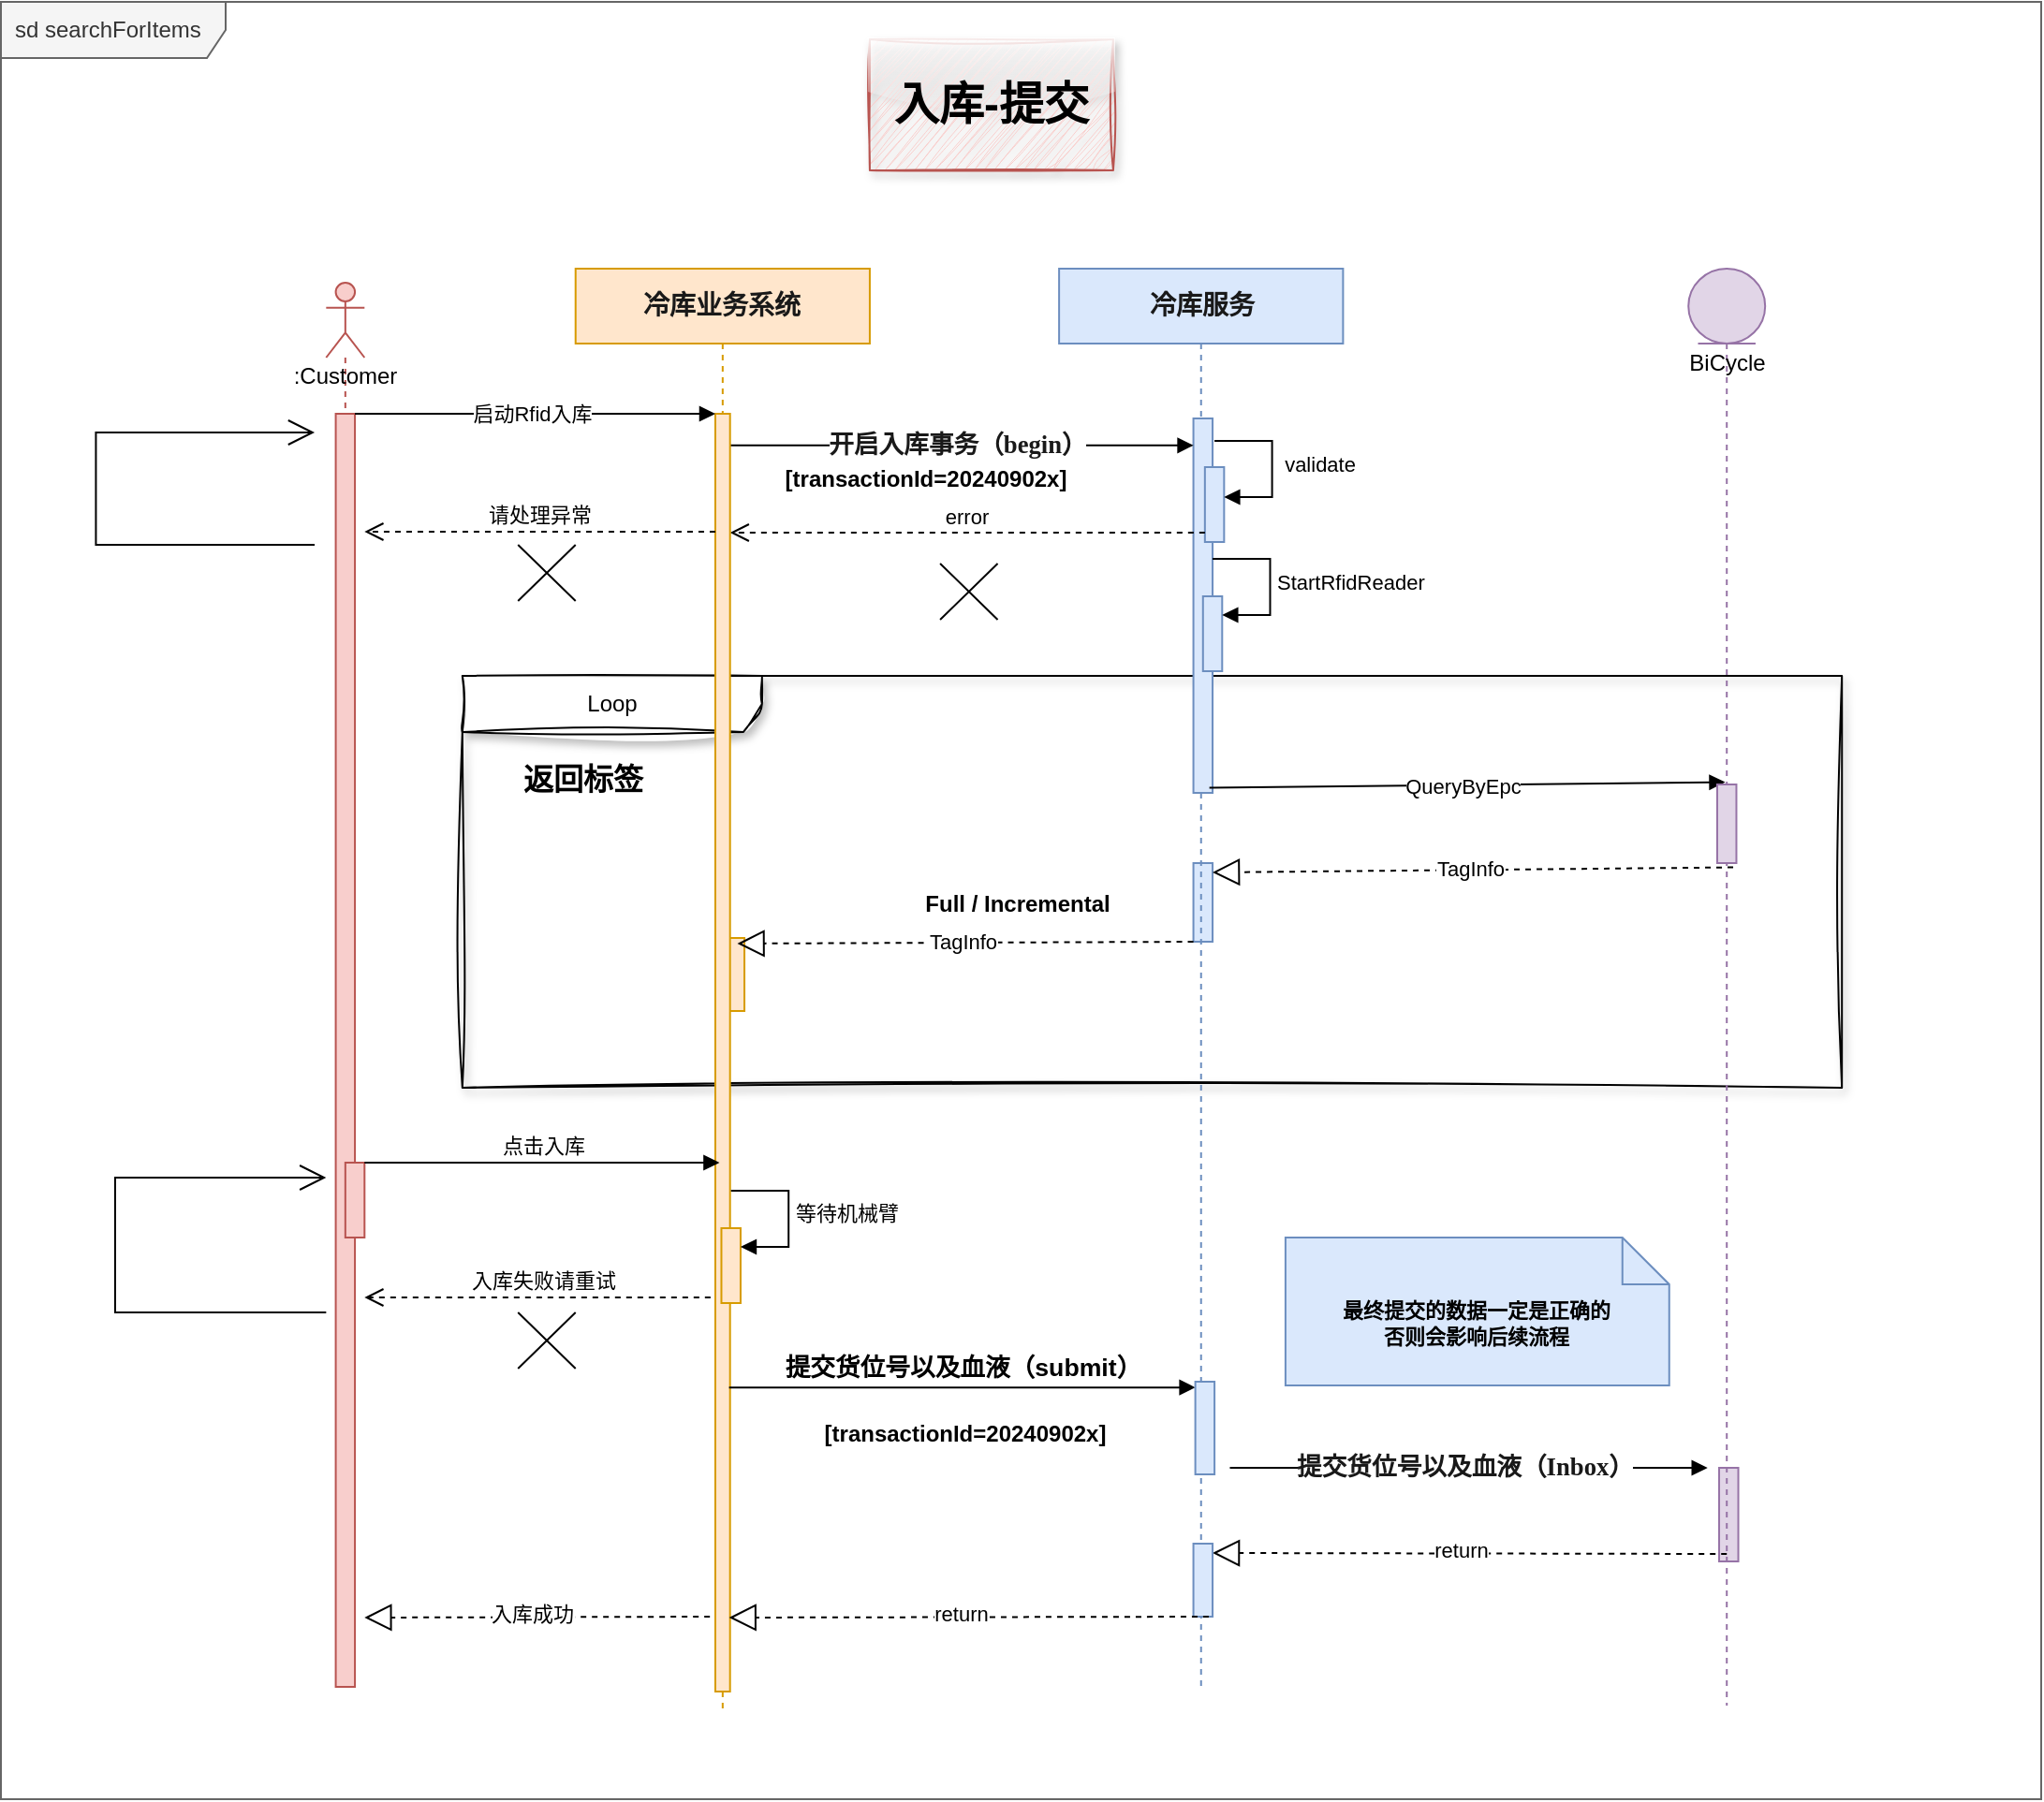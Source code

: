 <mxfile version="24.7.8" pages="4">
  <diagram id="i7KtP-Vs8fw_sYRqWalm" name="入库-提交">
    <mxGraphModel dx="2498" dy="314" grid="1" gridSize="10" guides="1" tooltips="1" connect="1" arrows="1" fold="1" page="1" pageScale="1" pageWidth="1019" pageHeight="1320" math="0" shadow="0">
      <root>
        <mxCell id="0" />
        <mxCell id="1" parent="0" />
        <mxCell id="R4Yoox74ziZtiqveG720-2" value="" style="group" parent="1" vertex="1" connectable="0">
          <mxGeometry x="-1089.5" y="20" width="1089.5" height="960" as="geometry" />
        </mxCell>
        <mxCell id="XppZFFv2hi1EjOijFOD9-25" value="sd searchForItems" style="shape=umlFrame;whiteSpace=wrap;html=1;width=120;height=30;boundedLbl=1;verticalAlign=middle;align=left;spacingLeft=5;fillColor=#f5f5f5;fontColor=#333333;strokeColor=#666666;" parent="R4Yoox74ziZtiqveG720-2" vertex="1">
          <mxGeometry width="1089.5" height="960" as="geometry" />
        </mxCell>
        <mxCell id="JydccJCQ6fTOZagrxZ0v-60" value="Loop" style="shape=umlFrame;whiteSpace=wrap;html=1;pointerEvents=0;recursiveResize=0;container=1;collapsible=0;width=160;shadow=1;sketch=1;curveFitting=1;jiggle=2;" parent="R4Yoox74ziZtiqveG720-2" vertex="1">
          <mxGeometry x="246.412" y="360" width="736.675" height="220" as="geometry" />
        </mxCell>
        <mxCell id="JydccJCQ6fTOZagrxZ0v-65" value="" style="html=1;points=[[0,0,0,0,5],[0,1,0,0,-5],[1,0,0,0,5],[1,1,0,0,-5]];perimeter=orthogonalPerimeter;outlineConnect=0;targetShapes=umlLifeline;portConstraint=eastwest;newEdgeStyle={&quot;curved&quot;:0,&quot;rounded&quot;:0};fillColor=#dae8fc;strokeColor=#6c8ebf;" parent="JydccJCQ6fTOZagrxZ0v-60" vertex="1">
          <mxGeometry x="390.366" y="100" width="10.246" height="42" as="geometry" />
        </mxCell>
        <mxCell id="HT6MiuLGCi4q6tSzI8XS-2" value="" style="html=1;points=[];perimeter=orthogonalPerimeter;fillColor=#e1d5e7;strokeColor=#9673a6;" parent="JydccJCQ6fTOZagrxZ0v-60" vertex="1">
          <mxGeometry x="671.102" y="423" width="10.246" height="50" as="geometry" />
        </mxCell>
        <mxCell id="HT6MiuLGCi4q6tSzI8XS-3" value="" style="html=1;verticalAlign=bottom;endArrow=block;entryX=0;entryY=0.072;rounded=0;entryDx=0;entryDy=0;entryPerimeter=0;" parent="JydccJCQ6fTOZagrxZ0v-60" edge="1">
          <mxGeometry x="1" y="125" relative="1" as="geometry">
            <mxPoint x="409.833" y="423" as="sourcePoint" />
            <mxPoint x="664.955" y="423" as="targetPoint" />
            <mxPoint x="125" y="125" as="offset" />
          </mxGeometry>
        </mxCell>
        <mxCell id="HT6MiuLGCi4q6tSzI8XS-4" value="&lt;span style=&quot;color: rgb(25, 25, 25); font-family: &amp;quot;Microsoft YaHei&amp;quot;; font-size: 13.333px;&quot;&gt;&lt;b&gt;提交货位号以及血液（Inbox）&lt;/b&gt;&lt;/span&gt;" style="edgeLabel;html=1;align=center;verticalAlign=middle;resizable=0;points=[];" parent="HT6MiuLGCi4q6tSzI8XS-3" vertex="1" connectable="0">
          <mxGeometry x="-0.022" y="1" relative="1" as="geometry">
            <mxPoint as="offset" />
          </mxGeometry>
        </mxCell>
        <mxCell id="HT6MiuLGCi4q6tSzI8XS-7" value="" style="endArrow=block;dashed=1;endFill=0;endSize=12;html=1;rounded=0;entryX=1;entryY=0;entryDx=0;entryDy=5;entryPerimeter=0;" parent="JydccJCQ6fTOZagrxZ0v-60" target="HT6MiuLGCi4q6tSzI8XS-6" edge="1">
          <mxGeometry width="160" relative="1" as="geometry">
            <mxPoint x="675.2" y="469" as="sourcePoint" />
            <mxPoint x="480.53" y="465" as="targetPoint" />
          </mxGeometry>
        </mxCell>
        <mxCell id="HT6MiuLGCi4q6tSzI8XS-8" value="Text" style="edgeLabel;html=1;align=center;verticalAlign=middle;resizable=0;points=[];" parent="HT6MiuLGCi4q6tSzI8XS-7" vertex="1" connectable="0">
          <mxGeometry x="0.052" y="-1" relative="1" as="geometry">
            <mxPoint as="offset" />
          </mxGeometry>
        </mxCell>
        <mxCell id="HT6MiuLGCi4q6tSzI8XS-9" value="return" style="edgeLabel;html=1;align=center;verticalAlign=middle;resizable=0;points=[];" parent="HT6MiuLGCi4q6tSzI8XS-7" vertex="1" connectable="0">
          <mxGeometry x="0.037" y="-2" relative="1" as="geometry">
            <mxPoint as="offset" />
          </mxGeometry>
        </mxCell>
        <mxCell id="rYg8_pKWDpieuBRK71my-3" value="&lt;b style=&quot;font-size: 16px;&quot;&gt;返回标签&lt;/b&gt;" style="text;html=1;align=center;verticalAlign=middle;resizable=0;points=[];autosize=1;strokeColor=none;fillColor=none;" parent="JydccJCQ6fTOZagrxZ0v-60" vertex="1">
          <mxGeometry x="19.467" y="40" width="90" height="30" as="geometry" />
        </mxCell>
        <mxCell id="JydccJCQ6fTOZagrxZ0v-61" value="" style="html=1;points=[[0,0,0,0,5],[0,1,0,0,-5],[1,0,0,0,5],[1,1,0,0,-5]];perimeter=orthogonalPerimeter;outlineConnect=0;targetShapes=umlLifeline;portConstraint=eastwest;newEdgeStyle={&quot;curved&quot;:0,&quot;rounded&quot;:0};fillColor=#ffe6cc;strokeColor=#d79b00;" parent="JydccJCQ6fTOZagrxZ0v-60" vertex="1">
          <mxGeometry x="140.368" y="140" width="10.246" height="39" as="geometry" />
        </mxCell>
        <mxCell id="ppZE_xoksTWEemSVoQRX-1" value="&lt;b&gt;[transactionId=20240902x]&lt;/b&gt;" style="text;html=1;align=center;verticalAlign=middle;resizable=0;points=[];autosize=1;strokeColor=none;fillColor=none;" parent="JydccJCQ6fTOZagrxZ0v-60" vertex="1">
          <mxGeometry x="183.397" y="390" width="170" height="30" as="geometry" />
        </mxCell>
        <mxCell id="XppZFFv2hi1EjOijFOD9-2" value=":Customer" style="shape=umlLifeline;participant=umlActor;perimeter=lifelinePerimeter;html=1;container=1;collapsible=0;recursiveResize=0;verticalAlign=top;spacingTop=36;outlineConnect=0;size=40;fillColor=#f8cecc;strokeColor=#b85450;" parent="R4Yoox74ziZtiqveG720-2" vertex="1">
          <mxGeometry x="173.667" y="150" width="20.492" height="750" as="geometry" />
        </mxCell>
        <mxCell id="XppZFFv2hi1EjOijFOD9-3" value="" style="html=1;points=[];perimeter=orthogonalPerimeter;fillColor=#f8cecc;strokeColor=#b85450;" parent="XppZFFv2hi1EjOijFOD9-2" vertex="1">
          <mxGeometry x="5.123" y="70" width="10.246" height="680" as="geometry" />
        </mxCell>
        <mxCell id="ppZE_xoksTWEemSVoQRX-8" value="" style="endArrow=open;endFill=1;endSize=12;html=1;rounded=0;" parent="XppZFFv2hi1EjOijFOD9-2" edge="1">
          <mxGeometry width="160" relative="1" as="geometry">
            <mxPoint y="550" as="sourcePoint" />
            <mxPoint y="478" as="targetPoint" />
            <Array as="points">
              <mxPoint x="-81.967" y="550" />
              <mxPoint x="-112.704" y="550" />
              <mxPoint x="-112.704" y="478" />
            </Array>
          </mxGeometry>
        </mxCell>
        <mxCell id="XppZFFv2hi1EjOijFOD9-11" value="&lt;span style=&quot;font-family:&#39;Microsoft YaHei&#39;; font-size:10.5pt; font-weight:600; color:#191919;&quot;&gt;冷库服务&lt;/span&gt;" style="shape=umlLifeline;perimeter=lifelinePerimeter;whiteSpace=wrap;html=1;container=1;collapsible=0;recursiveResize=0;outlineConnect=0;fillColor=#dae8fc;strokeColor=#6c8ebf;" parent="R4Yoox74ziZtiqveG720-2" vertex="1">
          <mxGeometry x="565.058" y="142.5" width="151.638" height="757.5" as="geometry" />
        </mxCell>
        <mxCell id="XppZFFv2hi1EjOijFOD9-12" value="" style="html=1;points=[];perimeter=orthogonalPerimeter;fillColor=#dae8fc;strokeColor=#6c8ebf;" parent="XppZFFv2hi1EjOijFOD9-11" vertex="1">
          <mxGeometry x="71.721" y="80" width="10.246" height="200" as="geometry" />
        </mxCell>
        <mxCell id="JydccJCQ6fTOZagrxZ0v-37" value="" style="group" parent="XppZFFv2hi1EjOijFOD9-11" vertex="1" connectable="0">
          <mxGeometry x="77.868" y="100" width="35.86" height="60" as="geometry" />
        </mxCell>
        <mxCell id="JydccJCQ6fTOZagrxZ0v-41" value="" style="group" parent="JydccJCQ6fTOZagrxZ0v-37" vertex="1" connectable="0">
          <mxGeometry y="-8" width="35.86" height="54" as="geometry" />
        </mxCell>
        <mxCell id="JydccJCQ6fTOZagrxZ0v-35" value="" style="html=1;points=[[0,0,0,0,5],[0,1,0,0,-5],[1,0,0,0,5],[1,1,0,0,-5]];perimeter=orthogonalPerimeter;outlineConnect=0;targetShapes=umlLifeline;portConstraint=eastwest;newEdgeStyle={&quot;curved&quot;:0,&quot;rounded&quot;:0};fillColor=#dae8fc;strokeColor=#6c8ebf;" parent="JydccJCQ6fTOZagrxZ0v-41" vertex="1">
          <mxGeometry y="14" width="10.246" height="40" as="geometry" />
        </mxCell>
        <mxCell id="JydccJCQ6fTOZagrxZ0v-36" value="&amp;nbsp;&lt;span style=&quot;text-align: center;&quot;&gt;validate&lt;/span&gt;" style="html=1;align=left;spacingLeft=2;endArrow=block;rounded=0;edgeStyle=orthogonalEdgeStyle;curved=0;rounded=0;" parent="JydccJCQ6fTOZagrxZ0v-41" edge="1">
          <mxGeometry relative="1" as="geometry">
            <mxPoint x="5.123" as="sourcePoint" />
            <Array as="points">
              <mxPoint x="35.86" y="30" />
            </Array>
            <mxPoint x="10.246" y="30" as="targetPoint" />
          </mxGeometry>
        </mxCell>
        <mxCell id="JydccJCQ6fTOZagrxZ0v-40" value="" style="group" parent="XppZFFv2hi1EjOijFOD9-11" vertex="1" connectable="0">
          <mxGeometry x="76.844" y="155" width="35.86" height="60" as="geometry" />
        </mxCell>
        <mxCell id="JydccJCQ6fTOZagrxZ0v-38" value="" style="html=1;points=[[0,0,0,0,5],[0,1,0,0,-5],[1,0,0,0,5],[1,1,0,0,-5]];perimeter=orthogonalPerimeter;outlineConnect=0;targetShapes=umlLifeline;portConstraint=eastwest;newEdgeStyle={&quot;curved&quot;:0,&quot;rounded&quot;:0};fillColor=#dae8fc;strokeColor=#6c8ebf;" parent="JydccJCQ6fTOZagrxZ0v-40" vertex="1">
          <mxGeometry y="20" width="10.246" height="40" as="geometry" />
        </mxCell>
        <mxCell id="JydccJCQ6fTOZagrxZ0v-39" value="StartRfidReader" style="html=1;align=left;spacingLeft=2;endArrow=block;rounded=0;edgeStyle=orthogonalEdgeStyle;curved=0;rounded=0;" parent="JydccJCQ6fTOZagrxZ0v-40" target="JydccJCQ6fTOZagrxZ0v-38" edge="1">
          <mxGeometry relative="1" as="geometry">
            <mxPoint x="5.123" as="sourcePoint" />
            <Array as="points">
              <mxPoint x="35.86" y="30" />
            </Array>
          </mxGeometry>
        </mxCell>
        <mxCell id="XppZFFv2hi1EjOijFOD9-13" value="BiCycle" style="shape=umlLifeline;participant=umlEntity;perimeter=lifelinePerimeter;whiteSpace=wrap;html=1;container=1;collapsible=0;recursiveResize=0;verticalAlign=top;spacingTop=36;outlineConnect=0;fillColor=#e1d5e7;strokeColor=#9673a6;" parent="R4Yoox74ziZtiqveG720-2" vertex="1">
          <mxGeometry x="901.121" y="142.5" width="40.983" height="767.5" as="geometry" />
        </mxCell>
        <mxCell id="JydccJCQ6fTOZagrxZ0v-12" value="" style="html=1;verticalAlign=bottom;endArrow=block;entryX=0;entryY=0.072;rounded=0;entryDx=0;entryDy=0;entryPerimeter=0;" parent="R4Yoox74ziZtiqveG720-2" source="XppZFFv2hi1EjOijFOD9-5" target="XppZFFv2hi1EjOijFOD9-12" edge="1">
          <mxGeometry x="1" y="125" relative="1" as="geometry">
            <mxPoint x="368.338" y="250" as="sourcePoint" />
            <mxPoint x="542.517" y="250" as="targetPoint" />
            <mxPoint x="125" y="125" as="offset" />
          </mxGeometry>
        </mxCell>
        <mxCell id="JydccJCQ6fTOZagrxZ0v-42" value="&lt;span style=&quot;color: rgb(25, 25, 25); font-family: &amp;quot;Microsoft YaHei&amp;quot;; font-size: 13.333px;&quot;&gt;&lt;b&gt;开启入库事务（begin）&lt;/b&gt;&lt;/span&gt;" style="edgeLabel;html=1;align=center;verticalAlign=middle;resizable=0;points=[];" parent="JydccJCQ6fTOZagrxZ0v-12" vertex="1" connectable="0">
          <mxGeometry x="-0.022" y="1" relative="1" as="geometry">
            <mxPoint as="offset" />
          </mxGeometry>
        </mxCell>
        <mxCell id="JydccJCQ6fTOZagrxZ0v-32" value="error" style="html=1;verticalAlign=bottom;endArrow=open;dashed=1;endSize=8;curved=0;rounded=0;exitX=0;exitY=1;exitDx=0;exitDy=-5;exitPerimeter=0;" parent="R4Yoox74ziZtiqveG720-2" source="JydccJCQ6fTOZagrxZ0v-35" target="XppZFFv2hi1EjOijFOD9-5" edge="1">
          <mxGeometry relative="1" as="geometry">
            <mxPoint x="603.992" y="299.998" as="sourcePoint" />
            <mxPoint x="368.338" y="286" as="targetPoint" />
          </mxGeometry>
        </mxCell>
        <mxCell id="JydccJCQ6fTOZagrxZ0v-63" value="" style="html=1;verticalAlign=bottom;endArrow=block;entryX=0.417;entryY=-0.029;rounded=0;exitX=0.833;exitY=0.986;exitDx=0;exitDy=0;exitPerimeter=0;entryDx=0;entryDy=0;entryPerimeter=0;" parent="R4Yoox74ziZtiqveG720-2" source="XppZFFv2hi1EjOijFOD9-12" target="XppZFFv2hi1EjOijFOD9-14" edge="1">
          <mxGeometry x="1" y="125" relative="1" as="geometry">
            <mxPoint x="675.713" y="420" as="sourcePoint" />
            <mxPoint x="890.875" y="420" as="targetPoint" />
            <mxPoint x="125" y="125" as="offset" />
          </mxGeometry>
        </mxCell>
        <mxCell id="JydccJCQ6fTOZagrxZ0v-64" value="QueryByEpc" style="edgeLabel;html=1;align=center;verticalAlign=middle;resizable=0;points=[];" parent="JydccJCQ6fTOZagrxZ0v-63" vertex="1" connectable="0">
          <mxGeometry x="-0.02" relative="1" as="geometry">
            <mxPoint as="offset" />
          </mxGeometry>
        </mxCell>
        <mxCell id="JydccJCQ6fTOZagrxZ0v-75" value="Full /&amp;nbsp;Incremental" style="text;html=1;align=center;verticalAlign=middle;resizable=0;points=[];autosize=1;strokeColor=none;fillColor=none;fontStyle=1" parent="R4Yoox74ziZtiqveG720-2" vertex="1">
          <mxGeometry x="482.066" y="467" width="120" height="30" as="geometry" />
        </mxCell>
        <mxCell id="XppZFFv2hi1EjOijFOD9-14" value="" style="html=1;points=[];perimeter=orthogonalPerimeter;fillColor=#e1d5e7;strokeColor=#9673a6;" parent="R4Yoox74ziZtiqveG720-2" vertex="1">
          <mxGeometry x="916.49" y="418" width="10.246" height="42" as="geometry" />
        </mxCell>
        <mxCell id="JydccJCQ6fTOZagrxZ0v-68" value="" style="endArrow=block;dashed=1;endFill=0;endSize=12;html=1;rounded=0;exitX=0.833;exitY=1.054;exitDx=0;exitDy=0;exitPerimeter=0;entryX=1;entryY=0;entryDx=0;entryDy=5;entryPerimeter=0;" parent="R4Yoox74ziZtiqveG720-2" source="XppZFFv2hi1EjOijFOD9-14" target="JydccJCQ6fTOZagrxZ0v-65" edge="1">
          <mxGeometry width="160" relative="1" as="geometry">
            <mxPoint x="707.475" y="480" as="sourcePoint" />
            <mxPoint x="871.408" y="480" as="targetPoint" />
          </mxGeometry>
        </mxCell>
        <mxCell id="JydccJCQ6fTOZagrxZ0v-69" value="Text" style="edgeLabel;html=1;align=center;verticalAlign=middle;resizable=0;points=[];" parent="JydccJCQ6fTOZagrxZ0v-68" vertex="1" connectable="0">
          <mxGeometry x="0.013" y="1" relative="1" as="geometry">
            <mxPoint as="offset" />
          </mxGeometry>
        </mxCell>
        <mxCell id="JydccJCQ6fTOZagrxZ0v-71" value="TagInfo" style="edgeLabel;html=1;align=center;verticalAlign=middle;resizable=0;points=[];" parent="JydccJCQ6fTOZagrxZ0v-68" vertex="1" connectable="0">
          <mxGeometry x="0.013" y="-1" relative="1" as="geometry">
            <mxPoint as="offset" />
          </mxGeometry>
        </mxCell>
        <mxCell id="ppZE_xoksTWEemSVoQRX-5" value="入库失败请重试" style="html=1;verticalAlign=bottom;endArrow=open;dashed=1;endSize=8;curved=0;rounded=0;" parent="R4Yoox74ziZtiqveG720-2" source="XppZFFv2hi1EjOijFOD9-4" edge="1">
          <mxGeometry x="-0.001" relative="1" as="geometry">
            <mxPoint x="332.477" y="690" as="sourcePoint" />
            <mxPoint x="194.159" y="692" as="targetPoint" />
            <mxPoint as="offset" />
          </mxGeometry>
        </mxCell>
        <mxCell id="ppZE_xoksTWEemSVoQRX-11" value="" style="endArrow=open;endFill=1;endSize=12;html=1;rounded=0;entryX=-0.1;entryY=0.469;entryDx=0;entryDy=0;entryPerimeter=0;" parent="R4Yoox74ziZtiqveG720-2" edge="1">
          <mxGeometry width="160" relative="1" as="geometry">
            <mxPoint x="167.519" y="290" as="sourcePoint" />
            <mxPoint x="167.519" y="230" as="targetPoint" />
            <Array as="points">
              <mxPoint x="50.717" y="290" />
              <mxPoint x="50.717" y="230" />
            </Array>
          </mxGeometry>
        </mxCell>
        <mxCell id="ppZE_xoksTWEemSVoQRX-16" value="" style="shape=umlDestroy;html=1;" parent="R4Yoox74ziZtiqveG720-2" vertex="1">
          <mxGeometry x="276.125" y="700" width="30.737" height="30" as="geometry" />
        </mxCell>
        <mxCell id="ppZE_xoksTWEemSVoQRX-17" value="" style="shape=umlDestroy;html=1;" parent="R4Yoox74ziZtiqveG720-2" vertex="1">
          <mxGeometry x="276.125" y="290" width="30.737" height="30" as="geometry" />
        </mxCell>
        <mxCell id="XppZFFv2hi1EjOijFOD9-4" value="&lt;span style=&quot;font-family:&#39;Microsoft YaHei&#39;; font-size:10.5pt; font-weight:600; color:#191919;&quot;&gt;冷库业务系统&lt;/span&gt;" style="shape=umlLifeline;perimeter=lifelinePerimeter;whiteSpace=wrap;html=1;container=1;collapsible=0;recursiveResize=0;outlineConnect=0;fillColor=#ffe6cc;strokeColor=#d79b00;" parent="R4Yoox74ziZtiqveG720-2" vertex="1">
          <mxGeometry x="306.863" y="142.5" width="157.099" height="770" as="geometry" />
        </mxCell>
        <mxCell id="XppZFFv2hi1EjOijFOD9-5" value="" style="html=1;points=[];perimeter=orthogonalPerimeter;fillColor=#ffe6cc;strokeColor=#d79b00;" parent="XppZFFv2hi1EjOijFOD9-4" vertex="1">
          <mxGeometry x="74.62" y="77.5" width="7.859" height="682.5" as="geometry" />
        </mxCell>
        <mxCell id="ppZE_xoksTWEemSVoQRX-2" value="" style="html=1;points=[[0,0,0,0,5],[0,1,0,0,-5],[1,0,0,0,5],[1,1,0,0,-5]];perimeter=orthogonalPerimeter;outlineConnect=0;targetShapes=umlLifeline;portConstraint=eastwest;newEdgeStyle={&quot;curved&quot;:0,&quot;rounded&quot;:0};fillColor=#ffe6cc;strokeColor=#d79b00;" parent="XppZFFv2hi1EjOijFOD9-4" vertex="1">
          <mxGeometry x="77.868" y="512.5" width="10.246" height="40" as="geometry" />
        </mxCell>
        <mxCell id="ppZE_xoksTWEemSVoQRX-3" value="等待机械臂" style="html=1;align=left;spacingLeft=2;endArrow=block;rounded=0;edgeStyle=orthogonalEdgeStyle;curved=0;rounded=0;" parent="XppZFFv2hi1EjOijFOD9-4" target="ppZE_xoksTWEemSVoQRX-2" edge="1">
          <mxGeometry relative="1" as="geometry">
            <mxPoint x="82.991" y="492.5" as="sourcePoint" />
            <Array as="points">
              <mxPoint x="113.729" y="522.5" />
            </Array>
          </mxGeometry>
        </mxCell>
        <mxCell id="ppZE_xoksTWEemSVoQRX-10" value="请处理异常" style="html=1;verticalAlign=bottom;endArrow=open;dashed=1;endSize=8;curved=0;rounded=0;" parent="XppZFFv2hi1EjOijFOD9-4" edge="1">
          <mxGeometry x="-0.001" relative="1" as="geometry">
            <mxPoint x="74.62" y="140.5" as="sourcePoint" />
            <mxPoint x="-112.704" y="140.5" as="targetPoint" />
            <mxPoint as="offset" />
          </mxGeometry>
        </mxCell>
        <mxCell id="XppZFFv2hi1EjOijFOD9-10" value="" style="html=1;verticalAlign=bottom;endArrow=block;entryX=0;entryY=0;rounded=0;" parent="R4Yoox74ziZtiqveG720-2" source="XppZFFv2hi1EjOijFOD9-3" target="XppZFFv2hi1EjOijFOD9-5" edge="1">
          <mxGeometry x="1" y="125" relative="1" as="geometry">
            <mxPoint x="295.08" y="240" as="sourcePoint" />
            <mxPoint x="125" y="125" as="offset" />
          </mxGeometry>
        </mxCell>
        <mxCell id="JydccJCQ6fTOZagrxZ0v-8" value="启动Rfid入库" style="edgeLabel;html=1;align=center;verticalAlign=middle;resizable=0;points=[];" parent="XppZFFv2hi1EjOijFOD9-10" vertex="1" connectable="0">
          <mxGeometry x="-0.02" relative="1" as="geometry">
            <mxPoint as="offset" />
          </mxGeometry>
        </mxCell>
        <mxCell id="XppZFFv2hi1EjOijFOD9-22" value="&lt;b&gt;[transactionId=20240902x]&lt;/b&gt;" style="text;html=1;align=center;verticalAlign=middle;resizable=0;points=[];autosize=1;strokeColor=none;fillColor=none;" parent="R4Yoox74ziZtiqveG720-2" vertex="1">
          <mxGeometry x="408.98" y="240" width="170" height="30" as="geometry" />
        </mxCell>
        <mxCell id="JydccJCQ6fTOZagrxZ0v-72" value="" style="endArrow=block;dashed=1;endFill=0;endSize=12;html=1;rounded=0;" parent="R4Yoox74ziZtiqveG720-2" source="JydccJCQ6fTOZagrxZ0v-65" edge="1">
          <mxGeometry width="160" relative="1" as="geometry">
            <mxPoint x="555.478" y="500" as="sourcePoint" />
            <mxPoint x="393.269" y="503" as="targetPoint" />
          </mxGeometry>
        </mxCell>
        <mxCell id="JydccJCQ6fTOZagrxZ0v-73" value="Text" style="edgeLabel;html=1;align=center;verticalAlign=middle;resizable=0;points=[];" parent="JydccJCQ6fTOZagrxZ0v-72" vertex="1" connectable="0">
          <mxGeometry x="0.013" y="1" relative="1" as="geometry">
            <mxPoint as="offset" />
          </mxGeometry>
        </mxCell>
        <mxCell id="JydccJCQ6fTOZagrxZ0v-74" value="TagInfo" style="edgeLabel;html=1;align=center;verticalAlign=middle;resizable=0;points=[];" parent="JydccJCQ6fTOZagrxZ0v-72" vertex="1" connectable="0">
          <mxGeometry x="0.013" y="-1" relative="1" as="geometry">
            <mxPoint as="offset" />
          </mxGeometry>
        </mxCell>
        <mxCell id="JydccJCQ6fTOZagrxZ0v-99" value="" style="html=1;points=[[0,0,0,0,5],[0,1,0,0,-5],[1,0,0,0,5],[1,1,0,0,-5]];perimeter=orthogonalPerimeter;outlineConnect=0;targetShapes=umlLifeline;portConstraint=eastwest;newEdgeStyle={&quot;curved&quot;:0,&quot;rounded&quot;:0};fillColor=#f8cecc;strokeColor=#b85450;" parent="R4Yoox74ziZtiqveG720-2" vertex="1">
          <mxGeometry x="183.913" y="620" width="10.246" height="40" as="geometry" />
        </mxCell>
        <mxCell id="JydccJCQ6fTOZagrxZ0v-100" value="点击入库" style="html=1;verticalAlign=bottom;endArrow=block;curved=0;rounded=0;entryX=0.333;entryY=0.551;entryDx=0;entryDy=0;entryPerimeter=0;" parent="R4Yoox74ziZtiqveG720-2" edge="1">
          <mxGeometry width="80" relative="1" as="geometry">
            <mxPoint x="194.159" y="620" as="sourcePoint" />
            <mxPoint x="383.706" y="620" as="targetPoint" />
          </mxGeometry>
        </mxCell>
        <mxCell id="JydccJCQ6fTOZagrxZ0v-104" value="&lt;b&gt;&lt;font style=&quot;font-size: 13.333px;&quot;&gt;提交货位号以及血液（submit）&lt;/font&gt;&lt;/b&gt;" style="html=1;verticalAlign=bottom;endArrow=block;curved=0;rounded=0;" parent="R4Yoox74ziZtiqveG720-2" target="JydccJCQ6fTOZagrxZ0v-102" edge="1">
          <mxGeometry width="80" relative="1" as="geometry">
            <mxPoint x="388.829" y="740.08" as="sourcePoint" />
            <mxPoint x="578.377" y="740.08" as="targetPoint" />
          </mxGeometry>
        </mxCell>
        <mxCell id="JydccJCQ6fTOZagrxZ0v-102" value="" style="html=1;points=[[0,0,0,0,5],[0,1,0,0,-5],[1,0,0,0,5],[1,1,0,0,-5]];perimeter=orthogonalPerimeter;outlineConnect=0;targetShapes=umlLifeline;portConstraint=eastwest;newEdgeStyle={&quot;curved&quot;:0,&quot;rounded&quot;:0};fillColor=#dae8fc;strokeColor=#6c8ebf;" parent="R4Yoox74ziZtiqveG720-2" vertex="1">
          <mxGeometry x="637.803" y="737" width="10.246" height="49.5" as="geometry" />
        </mxCell>
        <mxCell id="HT6MiuLGCi4q6tSzI8XS-6" value="" style="html=1;points=[[0,0,0,0,5],[0,1,0,0,-5],[1,0,0,0,5],[1,1,0,0,-5]];perimeter=orthogonalPerimeter;outlineConnect=0;targetShapes=umlLifeline;portConstraint=eastwest;newEdgeStyle={&quot;curved&quot;:0,&quot;rounded&quot;:0};fillColor=#dae8fc;strokeColor=#6c8ebf;" parent="R4Yoox74ziZtiqveG720-2" vertex="1">
          <mxGeometry x="636.779" y="823.5" width="10.246" height="39" as="geometry" />
        </mxCell>
        <mxCell id="HT6MiuLGCi4q6tSzI8XS-10" value="" style="endArrow=block;dashed=1;endFill=0;endSize=12;html=1;rounded=0;" parent="R4Yoox74ziZtiqveG720-2" edge="1">
          <mxGeometry width="160" relative="1" as="geometry">
            <mxPoint x="644.975" y="862.5" as="sourcePoint" />
            <mxPoint x="388.829" y="863" as="targetPoint" />
          </mxGeometry>
        </mxCell>
        <mxCell id="HT6MiuLGCi4q6tSzI8XS-11" value="Text" style="edgeLabel;html=1;align=center;verticalAlign=middle;resizable=0;points=[];" parent="HT6MiuLGCi4q6tSzI8XS-10" vertex="1" connectable="0">
          <mxGeometry x="0.052" y="-1" relative="1" as="geometry">
            <mxPoint as="offset" />
          </mxGeometry>
        </mxCell>
        <mxCell id="HT6MiuLGCi4q6tSzI8XS-12" value="return" style="edgeLabel;html=1;align=center;verticalAlign=middle;resizable=0;points=[];" parent="HT6MiuLGCi4q6tSzI8XS-10" vertex="1" connectable="0">
          <mxGeometry x="0.037" y="-2" relative="1" as="geometry">
            <mxPoint as="offset" />
          </mxGeometry>
        </mxCell>
        <mxCell id="JydccJCQ6fTOZagrxZ0v-115" value="&lt;h1&gt;入库-提交&lt;br&gt;&lt;/h1&gt;" style="text;html=1;align=center;verticalAlign=middle;resizable=0;points=[];autosize=1;fillColor=#f8cecc;strokeColor=#b85450;gradientColor=none;rounded=0;glass=1;sketch=1;curveFitting=1;jiggle=2;shadow=1;" parent="R4Yoox74ziZtiqveG720-2" vertex="1">
          <mxGeometry x="463.965" y="20" width="130" height="70" as="geometry" />
        </mxCell>
        <mxCell id="ppZE_xoksTWEemSVoQRX-15" value="&lt;b style=&quot;text-wrap: nowrap; font-size: 11px;&quot;&gt;最终提交的数据一定是正确的&lt;br&gt;否则会影响后续流程&lt;/b&gt;" style="shape=note2;boundedLbl=1;whiteSpace=wrap;html=1;size=25;verticalAlign=top;align=center;fillColor=#dae8fc;strokeColor=#6c8ebf;" parent="R4Yoox74ziZtiqveG720-2" vertex="1">
          <mxGeometry x="685.959" y="660" width="204.917" height="79" as="geometry" />
        </mxCell>
        <mxCell id="JydccJCQ6fTOZagrxZ0v-57" value="" style="shape=umlDestroy;html=1;" parent="R4Yoox74ziZtiqveG720-2" vertex="1">
          <mxGeometry x="501.534" y="300" width="30.737" height="30" as="geometry" />
        </mxCell>
        <mxCell id="ppZE_xoksTWEemSVoQRX-19" value="" style="endArrow=block;dashed=1;endFill=0;endSize=12;html=1;rounded=0;" parent="R4Yoox74ziZtiqveG720-2" edge="1">
          <mxGeometry width="160" relative="1" as="geometry">
            <mxPoint x="378.584" y="862.5" as="sourcePoint" />
            <mxPoint x="194.159" y="863" as="targetPoint" />
          </mxGeometry>
        </mxCell>
        <mxCell id="ppZE_xoksTWEemSVoQRX-20" value="Text" style="edgeLabel;html=1;align=center;verticalAlign=middle;resizable=0;points=[];" parent="ppZE_xoksTWEemSVoQRX-19" vertex="1" connectable="0">
          <mxGeometry x="0.052" y="-1" relative="1" as="geometry">
            <mxPoint as="offset" />
          </mxGeometry>
        </mxCell>
        <mxCell id="ppZE_xoksTWEemSVoQRX-21" value="入库成功" style="edgeLabel;html=1;align=center;verticalAlign=middle;resizable=0;points=[];" parent="ppZE_xoksTWEemSVoQRX-19" vertex="1" connectable="0">
          <mxGeometry x="0.037" y="-2" relative="1" as="geometry">
            <mxPoint as="offset" />
          </mxGeometry>
        </mxCell>
      </root>
    </mxGraphModel>
  </diagram>
  <diagram id="bzOw4yuVbTgT4_CGPan6" name="入库-重新扫描">
    <mxGraphModel dx="2181" dy="2094" grid="1" gridSize="10" guides="1" tooltips="1" connect="1" arrows="1" fold="1" page="1" pageScale="1" pageWidth="827" pageHeight="1169" math="0" shadow="0">
      <root>
        <mxCell id="0" />
        <mxCell id="1" parent="0" />
        <mxCell id="F7vfhrbOquVaVjIP4Q21-5" value="" style="html=1;points=[[0,0,0,0,5],[0,1,0,0,-5],[1,0,0,0,5],[1,1,0,0,-5]];perimeter=orthogonalPerimeter;outlineConnect=0;targetShapes=umlLifeline;portConstraint=eastwest;newEdgeStyle={&quot;curved&quot;:0,&quot;rounded&quot;:0};fillColor=#dae8fc;strokeColor=#6c8ebf;container=0;" parent="1" vertex="1">
          <mxGeometry x="591" y="583" width="10" height="97" as="geometry" />
        </mxCell>
        <mxCell id="F7vfhrbOquVaVjIP4Q21-1" value="Loop" style="shape=umlFrame;whiteSpace=wrap;html=1;pointerEvents=0;recursiveResize=0;container=0;collapsible=0;width=160;shadow=1;sketch=1;curveFitting=1;jiggle=2;" parent="1" vertex="1">
          <mxGeometry x="201" y="290" width="750" height="200" as="geometry" />
        </mxCell>
        <mxCell id="F7vfhrbOquVaVjIP4Q21-27" value=":Customer" style="shape=umlLifeline;participant=umlActor;perimeter=lifelinePerimeter;html=1;container=0;collapsible=0;recursiveResize=0;verticalAlign=top;spacingTop=36;outlineConnect=0;size=40;fillColor=#f8cecc;strokeColor=#b85450;" parent="1" vertex="1">
          <mxGeometry x="130" y="80" width="20" height="640" as="geometry" />
        </mxCell>
        <mxCell id="F7vfhrbOquVaVjIP4Q21-31" value="&lt;span style=&quot;font-family:&#39;Microsoft YaHei&#39;; font-size:10.5pt; font-weight:600; color:#191919;&quot;&gt;冷库服务&lt;/span&gt;" style="shape=umlLifeline;perimeter=lifelinePerimeter;whiteSpace=wrap;html=1;container=0;collapsible=0;recursiveResize=0;outlineConnect=0;fillColor=#dae8fc;strokeColor=#6c8ebf;" parent="1" vertex="1">
          <mxGeometry x="520" y="72.5" width="150" height="717.5" as="geometry" />
        </mxCell>
        <mxCell id="LDD_4-pNvfdVsXhReIy6-2" value="关闭RfidReader" style="html=1;align=left;spacingLeft=2;endArrow=block;rounded=0;edgeStyle=orthogonalEdgeStyle;curved=0;rounded=0;" parent="F7vfhrbOquVaVjIP4Q21-31" target="LDD_4-pNvfdVsXhReIy6-1" edge="1">
          <mxGeometry relative="1" as="geometry">
            <mxPoint x="81" y="537.5" as="sourcePoint" />
            <Array as="points">
              <mxPoint x="111" y="567.5" />
            </Array>
          </mxGeometry>
        </mxCell>
        <mxCell id="LDD_4-pNvfdVsXhReIy6-1" value="" style="html=1;points=[[0,0,0,0,5],[0,1,0,0,-5],[1,0,0,0,5],[1,1,0,0,-5]];perimeter=orthogonalPerimeter;outlineConnect=0;targetShapes=umlLifeline;portConstraint=eastwest;newEdgeStyle={&quot;curved&quot;:0,&quot;rounded&quot;:0};fillColor=#dae8fc;strokeColor=#6c8ebf;" parent="F7vfhrbOquVaVjIP4Q21-31" vertex="1">
          <mxGeometry x="77" y="557.5" width="10" height="40" as="geometry" />
        </mxCell>
        <mxCell id="F7vfhrbOquVaVjIP4Q21-40" value="BiCycle" style="shape=umlLifeline;participant=umlEntity;perimeter=lifelinePerimeter;whiteSpace=wrap;html=1;container=0;collapsible=0;recursiveResize=0;verticalAlign=top;spacingTop=36;outlineConnect=0;fillColor=#e1d5e7;strokeColor=#9673a6;" parent="1" vertex="1">
          <mxGeometry x="808" y="40" width="40" height="750" as="geometry" />
        </mxCell>
        <mxCell id="F7vfhrbOquVaVjIP4Q21-61" value="" style="html=1;verticalAlign=bottom;endArrow=block;entryX=0;entryY=0;rounded=0;" parent="1" source="F7vfhrbOquVaVjIP4Q21-28" target="F7vfhrbOquVaVjIP4Q21-43" edge="1">
          <mxGeometry x="1" y="125" relative="1" as="geometry">
            <mxPoint x="248.5" y="170" as="sourcePoint" />
            <mxPoint x="125" y="125" as="offset" />
          </mxGeometry>
        </mxCell>
        <mxCell id="F7vfhrbOquVaVjIP4Q21-62" value="启动Rfid入库" style="edgeLabel;html=1;align=center;verticalAlign=middle;resizable=0;points=[];container=0;" parent="F7vfhrbOquVaVjIP4Q21-61" vertex="1" connectable="0">
          <mxGeometry x="-0.02" relative="1" as="geometry">
            <mxPoint as="offset" />
          </mxGeometry>
        </mxCell>
        <mxCell id="F7vfhrbOquVaVjIP4Q21-63" value="" style="shape=umlDestroy;html=1;container=0;" parent="1" vertex="1">
          <mxGeometry x="466" y="220" width="30" height="30" as="geometry" />
        </mxCell>
        <mxCell id="F7vfhrbOquVaVjIP4Q21-64" value="" style="html=1;verticalAlign=bottom;endArrow=block;entryX=0;entryY=0.072;rounded=0;entryDx=0;entryDy=0;entryPerimeter=0;" parent="1" source="F7vfhrbOquVaVjIP4Q21-43" target="F7vfhrbOquVaVjIP4Q21-32" edge="1">
          <mxGeometry x="1" y="125" relative="1" as="geometry">
            <mxPoint x="320" y="180" as="sourcePoint" />
            <mxPoint x="490" y="180" as="targetPoint" />
            <mxPoint x="125" y="125" as="offset" />
          </mxGeometry>
        </mxCell>
        <mxCell id="F7vfhrbOquVaVjIP4Q21-65" value="&lt;span style=&quot;color: rgb(25, 25, 25); font-family: &amp;quot;Microsoft YaHei&amp;quot;; font-size: 13.333px;&quot;&gt;&lt;b&gt;开启入库事务（begin）&lt;/b&gt;&lt;/span&gt;" style="edgeLabel;html=1;align=center;verticalAlign=middle;resizable=0;points=[];container=0;" parent="F7vfhrbOquVaVjIP4Q21-64" vertex="1" connectable="0">
          <mxGeometry x="-0.022" y="1" relative="1" as="geometry">
            <mxPoint as="offset" />
          </mxGeometry>
        </mxCell>
        <mxCell id="F7vfhrbOquVaVjIP4Q21-66" value="error" style="html=1;verticalAlign=bottom;endArrow=open;dashed=1;endSize=8;curved=0;rounded=0;exitX=0;exitY=1;exitDx=0;exitDy=-5;exitPerimeter=0;" parent="1" source="F7vfhrbOquVaVjIP4Q21-35" target="F7vfhrbOquVaVjIP4Q21-43" edge="1">
          <mxGeometry relative="1" as="geometry">
            <mxPoint x="550.0" y="229.998" as="sourcePoint" />
            <mxPoint x="320" y="216" as="targetPoint" />
          </mxGeometry>
        </mxCell>
        <mxCell id="F7vfhrbOquVaVjIP4Q21-67" value="" style="html=1;verticalAlign=bottom;endArrow=block;entryX=0.417;entryY=-0.029;rounded=0;exitX=0.833;exitY=0.986;exitDx=0;exitDy=0;exitPerimeter=0;entryDx=0;entryDy=0;entryPerimeter=0;" parent="1" source="F7vfhrbOquVaVjIP4Q21-32" target="F7vfhrbOquVaVjIP4Q21-70" edge="1">
          <mxGeometry x="1" y="125" relative="1" as="geometry">
            <mxPoint x="620" y="350" as="sourcePoint" />
            <mxPoint x="830" y="350" as="targetPoint" />
            <mxPoint x="125" y="125" as="offset" />
          </mxGeometry>
        </mxCell>
        <mxCell id="F7vfhrbOquVaVjIP4Q21-68" value="QueryByEpc" style="edgeLabel;html=1;align=center;verticalAlign=middle;resizable=0;points=[];container=0;" parent="F7vfhrbOquVaVjIP4Q21-67" vertex="1" connectable="0">
          <mxGeometry x="-0.02" relative="1" as="geometry">
            <mxPoint as="offset" />
          </mxGeometry>
        </mxCell>
        <mxCell id="F7vfhrbOquVaVjIP4Q21-69" value="Full /&amp;nbsp;Incremental" style="text;html=1;align=center;verticalAlign=middle;resizable=0;points=[];autosize=1;strokeColor=none;fillColor=none;fontStyle=1;container=0;" parent="1" vertex="1">
          <mxGeometry x="431" y="397" width="120" height="30" as="geometry" />
        </mxCell>
        <mxCell id="F7vfhrbOquVaVjIP4Q21-70" value="" style="html=1;points=[];perimeter=orthogonalPerimeter;fillColor=#e1d5e7;strokeColor=#9673a6;container=0;" parent="1" vertex="1">
          <mxGeometry x="824" y="348" width="10" height="42" as="geometry" />
        </mxCell>
        <mxCell id="F7vfhrbOquVaVjIP4Q21-71" value="" style="endArrow=block;dashed=1;endFill=0;endSize=12;html=1;rounded=0;exitX=0.833;exitY=1.054;exitDx=0;exitDy=0;exitPerimeter=0;entryX=1;entryY=0;entryDx=0;entryDy=5;entryPerimeter=0;" parent="1" source="F7vfhrbOquVaVjIP4Q21-70" target="F7vfhrbOquVaVjIP4Q21-3" edge="1">
          <mxGeometry width="160" relative="1" as="geometry">
            <mxPoint x="651" y="410" as="sourcePoint" />
            <mxPoint x="811" y="410" as="targetPoint" />
          </mxGeometry>
        </mxCell>
        <mxCell id="F7vfhrbOquVaVjIP4Q21-72" value="Text" style="edgeLabel;html=1;align=center;verticalAlign=middle;resizable=0;points=[];container=0;" parent="F7vfhrbOquVaVjIP4Q21-71" vertex="1" connectable="0">
          <mxGeometry x="0.013" y="1" relative="1" as="geometry">
            <mxPoint as="offset" />
          </mxGeometry>
        </mxCell>
        <mxCell id="F7vfhrbOquVaVjIP4Q21-73" value="TagInfo" style="edgeLabel;html=1;align=center;verticalAlign=middle;resizable=0;points=[];container=0;" parent="F7vfhrbOquVaVjIP4Q21-71" vertex="1" connectable="0">
          <mxGeometry x="0.013" y="-1" relative="1" as="geometry">
            <mxPoint as="offset" />
          </mxGeometry>
        </mxCell>
        <mxCell id="F7vfhrbOquVaVjIP4Q21-59" value="sd searchForItems" style="shape=umlFrame;whiteSpace=wrap;html=1;width=120;height=30;boundedLbl=1;verticalAlign=middle;align=left;spacingLeft=5;fillColor=#f5f5f5;fontColor=#333333;strokeColor=#666666;" parent="1" vertex="1">
          <mxGeometry x="-120" y="-90" width="1110" height="940" as="geometry" />
        </mxCell>
        <mxCell id="F7vfhrbOquVaVjIP4Q21-2" value="" style="html=1;points=[[0,0,0,0,5],[0,1,0,0,-5],[1,0,0,0,5],[1,1,0,0,-5]];perimeter=orthogonalPerimeter;outlineConnect=0;targetShapes=umlLifeline;portConstraint=eastwest;newEdgeStyle={&quot;curved&quot;:0,&quot;rounded&quot;:0};fillColor=#ffe6cc;strokeColor=#d79b00;container=0;" parent="1" vertex="1">
          <mxGeometry x="338" y="430" width="10" height="39" as="geometry" />
        </mxCell>
        <mxCell id="F7vfhrbOquVaVjIP4Q21-3" value="" style="html=1;points=[[0,0,0,0,5],[0,1,0,0,-5],[1,0,0,0,5],[1,1,0,0,-5]];perimeter=orthogonalPerimeter;outlineConnect=0;targetShapes=umlLifeline;portConstraint=eastwest;newEdgeStyle={&quot;curved&quot;:0,&quot;rounded&quot;:0};fillColor=#dae8fc;strokeColor=#6c8ebf;container=0;" parent="1" vertex="1">
          <mxGeometry x="591" y="390" width="10" height="42" as="geometry" />
        </mxCell>
        <mxCell id="F7vfhrbOquVaVjIP4Q21-24" value="&lt;b style=&quot;font-size: 16px;&quot;&gt;返回标签&lt;/b&gt;" style="text;html=1;align=center;verticalAlign=middle;resizable=0;points=[];autosize=1;strokeColor=none;fillColor=none;container=0;" parent="1" vertex="1">
          <mxGeometry x="220" y="330" width="90" height="30" as="geometry" />
        </mxCell>
        <mxCell id="F7vfhrbOquVaVjIP4Q21-28" value="" style="html=1;points=[];perimeter=orthogonalPerimeter;fillColor=#f8cecc;strokeColor=#b85450;container=0;" parent="1" vertex="1">
          <mxGeometry x="135" y="150" width="10" height="650" as="geometry" />
        </mxCell>
        <mxCell id="F7vfhrbOquVaVjIP4Q21-29" value="" style="endArrow=block;endFill=1;html=1;edgeStyle=orthogonalEdgeStyle;align=left;verticalAlign=top;rounded=0;entryX=-0.067;entryY=0.008;entryDx=0;entryDy=0;entryPerimeter=0;" parent="1" target="F7vfhrbOquVaVjIP4Q21-28" edge="1">
          <mxGeometry x="-1" relative="1" as="geometry">
            <mxPoint x="130" y="700" as="sourcePoint" />
            <mxPoint x="-80" y="180" as="targetPoint" />
            <Array as="points">
              <mxPoint x="50" y="700" />
              <mxPoint x="50" y="155" />
            </Array>
          </mxGeometry>
        </mxCell>
        <mxCell id="F7vfhrbOquVaVjIP4Q21-30" value="重新开始" style="edgeLabel;html=1;align=center;verticalAlign=middle;resizable=0;points=[];container=0;" parent="F7vfhrbOquVaVjIP4Q21-29" vertex="1" connectable="0">
          <mxGeometry x="0.051" y="2" relative="1" as="geometry">
            <mxPoint as="offset" />
          </mxGeometry>
        </mxCell>
        <mxCell id="F7vfhrbOquVaVjIP4Q21-32" value="" style="html=1;points=[];perimeter=orthogonalPerimeter;fillColor=#dae8fc;strokeColor=#6c8ebf;container=0;" parent="1" vertex="1">
          <mxGeometry x="590" y="152.5" width="10" height="200" as="geometry" />
        </mxCell>
        <mxCell id="F7vfhrbOquVaVjIP4Q21-35" value="" style="html=1;points=[[0,0,0,0,5],[0,1,0,0,-5],[1,0,0,0,5],[1,1,0,0,-5]];perimeter=orthogonalPerimeter;outlineConnect=0;targetShapes=umlLifeline;portConstraint=eastwest;newEdgeStyle={&quot;curved&quot;:0,&quot;rounded&quot;:0};fillColor=#dae8fc;strokeColor=#6c8ebf;container=0;" parent="1" vertex="1">
          <mxGeometry x="596" y="178.5" width="10" height="40" as="geometry" />
        </mxCell>
        <mxCell id="F7vfhrbOquVaVjIP4Q21-36" value="&amp;nbsp;&lt;span style=&quot;text-align: center;&quot;&gt;validate&lt;/span&gt;" style="html=1;align=left;spacingLeft=2;endArrow=block;rounded=0;edgeStyle=orthogonalEdgeStyle;curved=0;rounded=0;" parent="1" edge="1">
          <mxGeometry relative="1" as="geometry">
            <mxPoint x="601" y="164.5" as="sourcePoint" />
            <Array as="points">
              <mxPoint x="631" y="194.5" />
            </Array>
            <mxPoint x="606" y="194.5" as="targetPoint" />
          </mxGeometry>
        </mxCell>
        <mxCell id="F7vfhrbOquVaVjIP4Q21-38" value="" style="html=1;points=[[0,0,0,0,5],[0,1,0,0,-5],[1,0,0,0,5],[1,1,0,0,-5]];perimeter=orthogonalPerimeter;outlineConnect=0;targetShapes=umlLifeline;portConstraint=eastwest;newEdgeStyle={&quot;curved&quot;:0,&quot;rounded&quot;:0};fillColor=#dae8fc;strokeColor=#6c8ebf;container=0;" parent="1" vertex="1">
          <mxGeometry x="595" y="247.5" width="10" height="40" as="geometry" />
        </mxCell>
        <mxCell id="F7vfhrbOquVaVjIP4Q21-39" value="StartRfidReader" style="html=1;align=left;spacingLeft=2;endArrow=block;rounded=0;edgeStyle=orthogonalEdgeStyle;curved=0;rounded=0;" parent="1" target="F7vfhrbOquVaVjIP4Q21-38" edge="1">
          <mxGeometry relative="1" as="geometry">
            <mxPoint x="600" y="227.5" as="sourcePoint" />
            <Array as="points">
              <mxPoint x="630" y="257.5" />
            </Array>
          </mxGeometry>
        </mxCell>
        <mxCell id="F7vfhrbOquVaVjIP4Q21-42" value="&lt;span style=&quot;font-family:&#39;Microsoft YaHei&#39;; font-size:10.5pt; font-weight:600; color:#191919;&quot;&gt;冷库业务系统&lt;/span&gt;" style="shape=umlLifeline;perimeter=lifelinePerimeter;whiteSpace=wrap;html=1;container=0;collapsible=0;recursiveResize=0;outlineConnect=0;fillColor=#ffe6cc;strokeColor=#d79b00;" parent="1" vertex="1">
          <mxGeometry x="260" y="70" width="153.33" height="650" as="geometry" />
        </mxCell>
        <mxCell id="F7vfhrbOquVaVjIP4Q21-44" value="&lt;b&gt;[transactionId=20240902x]&lt;/b&gt;" style="text;html=1;align=center;verticalAlign=middle;resizable=0;points=[];autosize=1;strokeColor=none;fillColor=none;container=0;" parent="1" vertex="1">
          <mxGeometry x="359.667" y="167.689" width="170" height="30" as="geometry" />
        </mxCell>
        <mxCell id="F7vfhrbOquVaVjIP4Q21-45" value="" style="endArrow=block;dashed=1;endFill=0;endSize=12;html=1;rounded=0;" parent="1" source="F7vfhrbOquVaVjIP4Q21-3" edge="1">
          <mxGeometry width="160" relative="1" as="geometry">
            <mxPoint x="502.65" y="428.193" as="sourcePoint" />
            <mxPoint x="344.333" y="431.199" as="targetPoint" />
          </mxGeometry>
        </mxCell>
        <mxCell id="F7vfhrbOquVaVjIP4Q21-46" value="Text" style="edgeLabel;html=1;align=center;verticalAlign=middle;resizable=0;points=[];container=0;" parent="F7vfhrbOquVaVjIP4Q21-45" vertex="1" connectable="0">
          <mxGeometry x="0.013" y="1" relative="1" as="geometry">
            <mxPoint as="offset" />
          </mxGeometry>
        </mxCell>
        <mxCell id="F7vfhrbOquVaVjIP4Q21-47" value="TagInfo" style="edgeLabel;html=1;align=center;verticalAlign=middle;resizable=0;points=[];container=0;" parent="F7vfhrbOquVaVjIP4Q21-45" vertex="1" connectable="0">
          <mxGeometry x="0.013" y="-1" relative="1" as="geometry">
            <mxPoint as="offset" />
          </mxGeometry>
        </mxCell>
        <mxCell id="F7vfhrbOquVaVjIP4Q21-60" value="&lt;h1&gt;入库-重新扫描&lt;br&gt;&lt;/h1&gt;" style="text;html=1;align=center;verticalAlign=middle;resizable=0;points=[];autosize=1;fillColor=#f8cecc;strokeColor=#b85450;gradientColor=none;rounded=0;glass=1;sketch=1;curveFitting=1;jiggle=2;shadow=1;container=0;" parent="1" vertex="1">
          <mxGeometry x="360" y="-59.999" width="180" height="70" as="geometry" />
        </mxCell>
        <mxCell id="F7vfhrbOquVaVjIP4Q21-4" value="" style="html=1;points=[[0,0,0,0,5],[0,1,0,0,-5],[1,0,0,0,5],[1,1,0,0,-5]];perimeter=orthogonalPerimeter;outlineConnect=0;targetShapes=umlLifeline;portConstraint=eastwest;newEdgeStyle={&quot;curved&quot;:0,&quot;rounded&quot;:0};fillColor=#f8cecc;strokeColor=#b85450;container=0;" parent="1" vertex="1">
          <mxGeometry x="141" y="570" width="10" height="40" as="geometry" />
        </mxCell>
        <mxCell id="F7vfhrbOquVaVjIP4Q21-6" value="&lt;b&gt;[transactionId=20240902x]&lt;/b&gt;" style="text;html=1;align=center;verticalAlign=middle;resizable=0;points=[];autosize=1;strokeColor=none;fillColor=none;container=0;" parent="1" vertex="1">
          <mxGeometry x="360.667" y="590" width="170" height="30" as="geometry" />
        </mxCell>
        <mxCell id="F7vfhrbOquVaVjIP4Q21-7" value="点击重新扫描" style="html=1;verticalAlign=bottom;endArrow=block;curved=0;rounded=0;entryX=0.333;entryY=0.551;entryDx=0;entryDy=0;entryPerimeter=0;" parent="1" source="F7vfhrbOquVaVjIP4Q21-4" edge="1">
          <mxGeometry width="80" relative="1" as="geometry">
            <mxPoint x="151" y="580" as="sourcePoint" />
            <mxPoint x="336.386" y="580.137" as="targetPoint" />
          </mxGeometry>
        </mxCell>
        <mxCell id="F7vfhrbOquVaVjIP4Q21-8" value="&lt;span style=&quot;color: rgb(25, 25, 25); font-family: &amp;quot;Microsoft YaHei&amp;quot;;&quot;&gt;&lt;b style=&quot;&quot;&gt;&lt;font style=&quot;font-size: 13.333px;&quot;&gt;取消盘库事务（cancel）&lt;/font&gt;&lt;/b&gt;&lt;/span&gt;" style="html=1;verticalAlign=bottom;endArrow=block;curved=0;rounded=0;entryX=0;entryY=0;entryDx=0;entryDy=5;entryPerimeter=0;exitX=0.917;exitY=0.562;exitDx=0;exitDy=0;exitPerimeter=0;" parent="1" target="F7vfhrbOquVaVjIP4Q21-5" edge="1">
          <mxGeometry x="-0.004" width="80" relative="1" as="geometry">
            <mxPoint x="340.864" y="588.525" as="sourcePoint" />
            <mxPoint x="615" y="580" as="targetPoint" />
            <mxPoint as="offset" />
          </mxGeometry>
        </mxCell>
        <mxCell id="F7vfhrbOquVaVjIP4Q21-9" value="" style="endArrow=block;dashed=1;endFill=0;endSize=12;html=1;rounded=0;entryX=1;entryY=0.619;entryDx=0;entryDy=0;entryPerimeter=0;" parent="1" edge="1">
          <mxGeometry width="160" relative="1" as="geometry">
            <mxPoint x="591" y="669.988" as="sourcePoint" />
            <mxPoint x="341.5" y="669.988" as="targetPoint" />
          </mxGeometry>
        </mxCell>
        <mxCell id="F7vfhrbOquVaVjIP4Q21-10" value="Text" style="edgeLabel;html=1;align=center;verticalAlign=middle;resizable=0;points=[];container=0;" parent="F7vfhrbOquVaVjIP4Q21-9" vertex="1" connectable="0">
          <mxGeometry x="0.052" y="-1" relative="1" as="geometry">
            <mxPoint as="offset" />
          </mxGeometry>
        </mxCell>
        <mxCell id="F7vfhrbOquVaVjIP4Q21-11" value="return" style="edgeLabel;html=1;align=center;verticalAlign=middle;resizable=0;points=[];container=0;" parent="F7vfhrbOquVaVjIP4Q21-9" vertex="1" connectable="0">
          <mxGeometry x="0.037" y="-2" relative="1" as="geometry">
            <mxPoint as="offset" />
          </mxGeometry>
        </mxCell>
        <mxCell id="F7vfhrbOquVaVjIP4Q21-12" value="" style="endArrow=block;dashed=1;endFill=0;endSize=12;html=1;rounded=0;exitX=0;exitY=0.653;exitDx=0;exitDy=0;exitPerimeter=0;" parent="1" edge="1">
          <mxGeometry width="160" relative="1" as="geometry">
            <mxPoint x="328.333" y="700.002" as="sourcePoint" />
            <mxPoint x="135" y="700.002" as="targetPoint" />
          </mxGeometry>
        </mxCell>
        <mxCell id="F7vfhrbOquVaVjIP4Q21-13" value="Text" style="edgeLabel;html=1;align=center;verticalAlign=middle;resizable=0;points=[];container=0;" parent="F7vfhrbOquVaVjIP4Q21-12" vertex="1" connectable="0">
          <mxGeometry x="0.052" y="-1" relative="1" as="geometry">
            <mxPoint as="offset" />
          </mxGeometry>
        </mxCell>
        <mxCell id="F7vfhrbOquVaVjIP4Q21-14" value="return" style="edgeLabel;html=1;align=center;verticalAlign=middle;resizable=0;points=[];container=0;" parent="F7vfhrbOquVaVjIP4Q21-12" vertex="1" connectable="0">
          <mxGeometry x="0.037" y="-2" relative="1" as="geometry">
            <mxPoint as="offset" />
          </mxGeometry>
        </mxCell>
        <mxCell id="F7vfhrbOquVaVjIP4Q21-43" value="" style="html=1;points=[];perimeter=orthogonalPerimeter;fillColor=#ffe6cc;strokeColor=#d79b00;container=0;" parent="1" vertex="1">
          <mxGeometry x="332.83" y="147.65" width="7.67" height="642.35" as="geometry" />
        </mxCell>
      </root>
    </mxGraphModel>
  </diagram>
  <diagram id="T8sxpgJzUAqh9inL8GAS" name="出库-定制">
    <mxGraphModel dx="2933" dy="873" grid="1" gridSize="10" guides="1" tooltips="1" connect="1" arrows="1" fold="1" page="1" pageScale="1" pageWidth="827" pageHeight="1169" math="0" shadow="0">
      <root>
        <mxCell id="0" />
        <mxCell id="1" parent="0" />
        <mxCell id="CWnKQxNXcsYEuCwcrzkk-2" value="sd searchForItems" style="shape=umlFrame;whiteSpace=wrap;html=1;width=120;height=30;boundedLbl=1;verticalAlign=middle;align=left;spacingLeft=5;fillColor=#f5f5f5;fontColor=#333333;strokeColor=#666666;" vertex="1" parent="1">
          <mxGeometry x="50" y="22" width="1089.5" height="960" as="geometry" />
        </mxCell>
        <mxCell id="CWnKQxNXcsYEuCwcrzkk-14" value=":Customer" style="shape=umlLifeline;participant=umlActor;perimeter=lifelinePerimeter;html=1;container=1;collapsible=0;recursiveResize=0;verticalAlign=top;spacingTop=36;outlineConnect=0;size=40;fillColor=#f8cecc;strokeColor=#b85450;" vertex="1" parent="1">
          <mxGeometry x="-915.833" y="170" width="20.492" height="750" as="geometry" />
        </mxCell>
        <mxCell id="CWnKQxNXcsYEuCwcrzkk-15" value="" style="html=1;points=[];perimeter=orthogonalPerimeter;fillColor=#f8cecc;strokeColor=#b85450;" vertex="1" parent="CWnKQxNXcsYEuCwcrzkk-14">
          <mxGeometry x="5.123" y="70" width="10.246" height="680" as="geometry" />
        </mxCell>
        <mxCell id="CWnKQxNXcsYEuCwcrzkk-17" value="&lt;span style=&quot;font-family:&#39;Microsoft YaHei&#39;; font-size:10.5pt; font-weight:600; color:#191919;&quot;&gt;冷库服务&lt;/span&gt;" style="shape=umlLifeline;perimeter=lifelinePerimeter;whiteSpace=wrap;html=1;container=1;collapsible=0;recursiveResize=0;outlineConnect=0;fillColor=#dae8fc;strokeColor=#6c8ebf;" vertex="1" parent="1">
          <mxGeometry x="-524.442" y="162.5" width="151.638" height="757.5" as="geometry" />
        </mxCell>
        <mxCell id="CWnKQxNXcsYEuCwcrzkk-26" value="BiCycle" style="shape=umlLifeline;participant=umlEntity;perimeter=lifelinePerimeter;whiteSpace=wrap;html=1;container=1;collapsible=0;recursiveResize=0;verticalAlign=top;spacingTop=36;outlineConnect=0;fillColor=#e1d5e7;strokeColor=#9673a6;" vertex="1" parent="1">
          <mxGeometry x="-226.379" y="162.5" width="40.983" height="767.5" as="geometry" />
        </mxCell>
        <mxCell id="CWnKQxNXcsYEuCwcrzkk-66" value="" style="html=1;points=[[0,0,0,0,5],[0,1,0,0,-5],[1,0,0,0,5],[1,1,0,0,-5]];perimeter=orthogonalPerimeter;outlineConnect=0;targetShapes=umlLifeline;portConstraint=eastwest;newEdgeStyle={&quot;curved&quot;:0,&quot;rounded&quot;:0};fillColor=#e1d5e7;strokeColor=#9673a6;" vertex="1" parent="CWnKQxNXcsYEuCwcrzkk-26">
          <mxGeometry x="15.368" y="277" width="10.246" height="39" as="geometry" />
        </mxCell>
        <mxCell id="CWnKQxNXcsYEuCwcrzkk-37" value="出库失败请重试" style="html=1;verticalAlign=bottom;endArrow=open;dashed=1;endSize=8;curved=0;rounded=0;" edge="1" parent="1">
          <mxGeometry x="-0.001" relative="1" as="geometry">
            <mxPoint x="-703.998" y="347" as="sourcePoint" />
            <mxPoint x="-894.751" y="347" as="targetPoint" />
            <mxPoint as="offset" />
          </mxGeometry>
        </mxCell>
        <mxCell id="CWnKQxNXcsYEuCwcrzkk-39" value="" style="shape=umlDestroy;html=1;" vertex="1" parent="1">
          <mxGeometry x="-812.785" y="355" width="30.737" height="30" as="geometry" />
        </mxCell>
        <mxCell id="CWnKQxNXcsYEuCwcrzkk-41" value="&lt;span style=&quot;font-family:&#39;Microsoft YaHei&#39;; font-size:10.5pt; font-weight:600; color:#191919;&quot;&gt;冷库业务系统&lt;/span&gt;" style="shape=umlLifeline;perimeter=lifelinePerimeter;whiteSpace=wrap;html=1;container=1;collapsible=0;recursiveResize=0;outlineConnect=0;fillColor=#ffe6cc;strokeColor=#d79b00;" vertex="1" parent="1">
          <mxGeometry x="-782.637" y="162.5" width="157.099" height="770" as="geometry" />
        </mxCell>
        <mxCell id="CWnKQxNXcsYEuCwcrzkk-42" value="" style="html=1;points=[];perimeter=orthogonalPerimeter;fillColor=#ffe6cc;strokeColor=#d79b00;" vertex="1" parent="CWnKQxNXcsYEuCwcrzkk-41">
          <mxGeometry x="74.62" y="77.5" width="7.859" height="682.5" as="geometry" />
        </mxCell>
        <mxCell id="CWnKQxNXcsYEuCwcrzkk-43" value="" style="html=1;points=[[0,0,0,0,5],[0,1,0,0,-5],[1,0,0,0,5],[1,1,0,0,-5]];perimeter=orthogonalPerimeter;outlineConnect=0;targetShapes=umlLifeline;portConstraint=eastwest;newEdgeStyle={&quot;curved&quot;:0,&quot;rounded&quot;:0};fillColor=#ffe6cc;strokeColor=#d79b00;" vertex="1" parent="CWnKQxNXcsYEuCwcrzkk-41">
          <mxGeometry x="78.458" y="147.5" width="10.246" height="40" as="geometry" />
        </mxCell>
        <mxCell id="CWnKQxNXcsYEuCwcrzkk-44" value="等待机械臂" style="html=1;align=left;spacingLeft=2;endArrow=block;rounded=0;edgeStyle=orthogonalEdgeStyle;curved=0;rounded=0;" edge="1" parent="CWnKQxNXcsYEuCwcrzkk-41" target="CWnKQxNXcsYEuCwcrzkk-43">
          <mxGeometry relative="1" as="geometry">
            <mxPoint x="83.581" y="127.5" as="sourcePoint" />
            <Array as="points">
              <mxPoint x="114.319" y="157.5" />
            </Array>
          </mxGeometry>
        </mxCell>
        <mxCell id="CWnKQxNXcsYEuCwcrzkk-52" value="" style="html=1;points=[[0,0,0,0,5],[0,1,0,0,-5],[1,0,0,0,5],[1,1,0,0,-5]];perimeter=orthogonalPerimeter;outlineConnect=0;targetShapes=umlLifeline;portConstraint=eastwest;newEdgeStyle={&quot;curved&quot;:0,&quot;rounded&quot;:0};fillColor=#f8cecc;strokeColor=#b85450;" vertex="1" parent="1">
          <mxGeometry x="-904.997" y="275" width="10.246" height="40" as="geometry" />
        </mxCell>
        <mxCell id="CWnKQxNXcsYEuCwcrzkk-53" value="点击出库" style="html=1;verticalAlign=bottom;endArrow=block;curved=0;rounded=0;entryX=0.333;entryY=0.551;entryDx=0;entryDy=0;entryPerimeter=0;" edge="1" parent="1">
          <mxGeometry width="80" relative="1" as="geometry">
            <mxPoint x="-894.751" y="275" as="sourcePoint" />
            <mxPoint x="-705.204" y="275" as="targetPoint" />
          </mxGeometry>
        </mxCell>
        <mxCell id="CWnKQxNXcsYEuCwcrzkk-54" value="&lt;b&gt;&lt;font style=&quot;font-size: 13.333px;&quot;&gt;提交货位号以及血液（submit）&lt;/font&gt;&lt;/b&gt;" style="html=1;verticalAlign=bottom;endArrow=block;curved=0;rounded=0;" edge="1" parent="1" target="CWnKQxNXcsYEuCwcrzkk-55">
          <mxGeometry width="80" relative="1" as="geometry">
            <mxPoint x="-700.081" y="395.08" as="sourcePoint" />
            <mxPoint x="-510.533" y="395.08" as="targetPoint" />
          </mxGeometry>
        </mxCell>
        <mxCell id="CWnKQxNXcsYEuCwcrzkk-55" value="" style="html=1;points=[[0,0,0,0,5],[0,1,0,0,-5],[1,0,0,0,5],[1,1,0,0,-5]];perimeter=orthogonalPerimeter;outlineConnect=0;targetShapes=umlLifeline;portConstraint=eastwest;newEdgeStyle={&quot;curved&quot;:0,&quot;rounded&quot;:0};fillColor=#dae8fc;strokeColor=#6c8ebf;" vertex="1" parent="1">
          <mxGeometry x="-451.107" y="392" width="10.246" height="49.5" as="geometry" />
        </mxCell>
        <mxCell id="CWnKQxNXcsYEuCwcrzkk-56" value="" style="html=1;points=[[0,0,0,0,5],[0,1,0,0,-5],[1,0,0,0,5],[1,1,0,0,-5]];perimeter=orthogonalPerimeter;outlineConnect=0;targetShapes=umlLifeline;portConstraint=eastwest;newEdgeStyle={&quot;curved&quot;:0,&quot;rounded&quot;:0};fillColor=#dae8fc;strokeColor=#6c8ebf;" vertex="1" parent="1">
          <mxGeometry x="-452.131" y="478.5" width="10.246" height="39" as="geometry" />
        </mxCell>
        <mxCell id="CWnKQxNXcsYEuCwcrzkk-57" value="" style="endArrow=block;dashed=1;endFill=0;endSize=12;html=1;rounded=0;" edge="1" parent="1">
          <mxGeometry width="160" relative="1" as="geometry">
            <mxPoint x="-443.935" y="517.5" as="sourcePoint" />
            <mxPoint x="-700.081" y="518" as="targetPoint" />
          </mxGeometry>
        </mxCell>
        <mxCell id="CWnKQxNXcsYEuCwcrzkk-58" value="Text" style="edgeLabel;html=1;align=center;verticalAlign=middle;resizable=0;points=[];" vertex="1" connectable="0" parent="CWnKQxNXcsYEuCwcrzkk-57">
          <mxGeometry x="0.052" y="-1" relative="1" as="geometry">
            <mxPoint as="offset" />
          </mxGeometry>
        </mxCell>
        <mxCell id="CWnKQxNXcsYEuCwcrzkk-59" value="return" style="edgeLabel;html=1;align=center;verticalAlign=middle;resizable=0;points=[];" vertex="1" connectable="0" parent="CWnKQxNXcsYEuCwcrzkk-57">
          <mxGeometry x="0.037" y="-2" relative="1" as="geometry">
            <mxPoint as="offset" />
          </mxGeometry>
        </mxCell>
        <mxCell id="CWnKQxNXcsYEuCwcrzkk-60" value="&lt;h1&gt;出库-定制&lt;br&gt;&lt;/h1&gt;" style="text;html=1;align=center;verticalAlign=middle;resizable=0;points=[];autosize=1;fillColor=#f8cecc;strokeColor=#b85450;gradientColor=none;rounded=0;glass=1;sketch=1;curveFitting=1;jiggle=2;shadow=1;" vertex="1" parent="1">
          <mxGeometry x="-625.535" y="40" width="130" height="70" as="geometry" />
        </mxCell>
        <mxCell id="CWnKQxNXcsYEuCwcrzkk-63" value="" style="endArrow=block;dashed=1;endFill=0;endSize=12;html=1;rounded=0;" edge="1" parent="1">
          <mxGeometry width="160" relative="1" as="geometry">
            <mxPoint x="-710.326" y="517.5" as="sourcePoint" />
            <mxPoint x="-894.751" y="518" as="targetPoint" />
          </mxGeometry>
        </mxCell>
        <mxCell id="CWnKQxNXcsYEuCwcrzkk-64" value="Text" style="edgeLabel;html=1;align=center;verticalAlign=middle;resizable=0;points=[];" vertex="1" connectable="0" parent="CWnKQxNXcsYEuCwcrzkk-63">
          <mxGeometry x="0.052" y="-1" relative="1" as="geometry">
            <mxPoint as="offset" />
          </mxGeometry>
        </mxCell>
        <mxCell id="CWnKQxNXcsYEuCwcrzkk-65" value="入库成功" style="edgeLabel;html=1;align=center;verticalAlign=middle;resizable=0;points=[];" vertex="1" connectable="0" parent="CWnKQxNXcsYEuCwcrzkk-63">
          <mxGeometry x="0.037" y="-2" relative="1" as="geometry">
            <mxPoint as="offset" />
          </mxGeometry>
        </mxCell>
        <mxCell id="CWnKQxNXcsYEuCwcrzkk-16" value="" style="endArrow=open;endFill=1;endSize=12;html=1;rounded=0;" edge="1" parent="1">
          <mxGeometry width="160" relative="1" as="geometry">
            <mxPoint x="-915.833" y="352" as="sourcePoint" />
            <mxPoint x="-915.833" y="280" as="targetPoint" />
            <Array as="points">
              <mxPoint x="-997.8" y="352" />
              <mxPoint x="-1028.537" y="352" />
              <mxPoint x="-1028.537" y="280" />
            </Array>
          </mxGeometry>
        </mxCell>
        <mxCell id="CWnKQxNXcsYEuCwcrzkk-67" value="&lt;b style=&quot;color: rgb(25, 25, 25); font-family: &amp;quot;Microsoft YaHei&amp;quot;; font-size: 13.333px;&quot;&gt;提交货位号以及血液（Inbox）&lt;/b&gt;" style="html=1;verticalAlign=bottom;endArrow=block;curved=0;rounded=0;" edge="1" parent="1">
          <mxGeometry width="80" relative="1" as="geometry">
            <mxPoint x="-451.111" y="441.58" as="sourcePoint" />
            <mxPoint x="-202.03" y="441.5" as="targetPoint" />
          </mxGeometry>
        </mxCell>
      </root>
    </mxGraphModel>
  </diagram>
  <diagram id="0PCeIyfx908hVZW7dajC" name="盘库（宏诚-盘库页面）">
    <mxGraphModel dx="2805" dy="786" grid="1" gridSize="10" guides="1" tooltips="1" connect="1" arrows="1" fold="1" page="1" pageScale="1" pageWidth="827" pageHeight="1169" math="0" shadow="0">
      <root>
        <mxCell id="0" />
        <mxCell id="1" parent="0" />
        <mxCell id="GdKYggSOBp5zmtaG2bh--1" value=":Customer" style="shape=umlLifeline;participant=umlActor;perimeter=lifelinePerimeter;html=1;container=1;collapsible=0;recursiveResize=0;verticalAlign=top;spacingTop=36;outlineConnect=0;size=40;fillColor=#f8cecc;strokeColor=#b85450;" vertex="1" parent="1">
          <mxGeometry x="-1550.003" y="120" width="20.492" height="800" as="geometry" />
        </mxCell>
        <mxCell id="GdKYggSOBp5zmtaG2bh--2" value="" style="html=1;points=[];perimeter=orthogonalPerimeter;fillColor=#f8cecc;strokeColor=#b85450;" vertex="1" parent="GdKYggSOBp5zmtaG2bh--1">
          <mxGeometry x="5.12" y="70" width="10.25" height="730" as="geometry" />
        </mxCell>
        <mxCell id="VqDMIaVeIUCoXIT12TEP-1" value="&lt;span style=&quot;font-family:&#39;Microsoft YaHei&#39;; font-size:10.5pt; font-weight:600; color:#191919;&quot;&gt;冷库服务&lt;/span&gt;" style="shape=umlLifeline;perimeter=lifelinePerimeter;whiteSpace=wrap;html=1;container=1;collapsible=0;recursiveResize=0;outlineConnect=0;fillColor=#dae8fc;strokeColor=#6c8ebf;" vertex="1" parent="1">
          <mxGeometry x="-870.002" y="120" width="151.638" height="757.5" as="geometry" />
        </mxCell>
        <mxCell id="GI7WG8cJsamo9AcOyjx--1" value="&lt;font face=&quot;Microsoft YaHei&quot; color=&quot;#191919&quot;&gt;&lt;span style=&quot;font-size: 14px;&quot;&gt;&lt;b&gt;宏城-盘库页面&lt;/b&gt;&lt;/span&gt;&lt;/font&gt;" style="shape=umlLifeline;perimeter=lifelinePerimeter;whiteSpace=wrap;html=1;container=1;collapsible=0;recursiveResize=0;outlineConnect=0;fillColor=#d5e8d4;strokeColor=#82b366;" vertex="1" parent="1">
          <mxGeometry x="-1140.002" y="120" width="151.638" height="757.5" as="geometry" />
        </mxCell>
        <mxCell id="GI7WG8cJsamo9AcOyjx--3" value="" style="html=1;points=[];perimeter=orthogonalPerimeter;fillColor=#d5e8d4;strokeColor=#82b366;" vertex="1" parent="GI7WG8cJsamo9AcOyjx--1">
          <mxGeometry x="71.89" y="110" width="7.86" height="560" as="geometry" />
        </mxCell>
        <mxCell id="GI7WG8cJsamo9AcOyjx--2" value="&lt;span style=&quot;font-family:&#39;Microsoft YaHei&#39;; font-size:10.5pt; font-weight:600; color:#191919;&quot;&gt;盘库盒&lt;/span&gt;" style="shape=umlLifeline;perimeter=lifelinePerimeter;whiteSpace=wrap;html=1;container=1;collapsible=0;recursiveResize=0;outlineConnect=0;fillColor=#fff2cc;strokeColor=#d6b656;" vertex="1" parent="1">
          <mxGeometry x="-610.002" y="120" width="151.638" height="757.5" as="geometry" />
        </mxCell>
        <mxCell id="HsPZ5qJ9ZzVsc_PDgFQq-1" value="&lt;span style=&quot;font-family:&#39;Microsoft YaHei&#39;; font-size:10.5pt; font-weight:600; color:#191919;&quot;&gt;冷库业务系统&lt;/span&gt;" style="shape=umlLifeline;perimeter=lifelinePerimeter;whiteSpace=wrap;html=1;container=0;collapsible=0;recursiveResize=0;outlineConnect=0;fillColor=#ffe6cc;strokeColor=#d79b00;" vertex="1" parent="1">
          <mxGeometry x="-1430" y="120" width="157.1" height="760" as="geometry" />
        </mxCell>
        <mxCell id="HsPZ5qJ9ZzVsc_PDgFQq-2" value="" style="html=1;points=[];perimeter=orthogonalPerimeter;fillColor=#ffe6cc;strokeColor=#d79b00;" vertex="1" parent="1">
          <mxGeometry x="-1355.38" y="193" width="7.86" height="42.5" as="geometry" />
        </mxCell>
        <mxCell id="f7LvN9nwwH7yEPKV6jzJ-1" value="点击盘库开始" style="html=1;verticalAlign=bottom;endArrow=block;curved=0;rounded=0;entryX=0.237;entryY=0.023;entryDx=0;entryDy=0;entryPerimeter=0;exitX=0.907;exitY=0.005;exitDx=0;exitDy=0;exitPerimeter=0;" edge="1" parent="1" source="GdKYggSOBp5zmtaG2bh--2" target="HsPZ5qJ9ZzVsc_PDgFQq-2">
          <mxGeometry width="80" relative="1" as="geometry">
            <mxPoint x="-1537.071" y="187.5" as="sourcePoint" />
            <mxPoint x="-1347.524" y="187.5" as="targetPoint" />
          </mxGeometry>
        </mxCell>
        <mxCell id="f7LvN9nwwH7yEPKV6jzJ-2" value="&lt;b style=&quot;color: rgb(25, 25, 25); font-family: &amp;quot;Microsoft YaHei&amp;quot;; font-size: 13.333px;&quot;&gt;开启盘库事务（begin）&lt;/b&gt;" style="html=1;verticalAlign=bottom;endArrow=block;curved=0;rounded=0;entryX=0.226;entryY=0.01;entryDx=0;entryDy=0;entryPerimeter=0;exitX=0.907;exitY=0.005;exitDx=0;exitDy=0;exitPerimeter=0;" edge="1" parent="1" target="GI7WG8cJsamo9AcOyjx--3">
          <mxGeometry width="80" relative="1" as="geometry">
            <mxPoint x="-1347.52" y="235.5" as="sourcePoint" />
            <mxPoint x="-1165.52" y="235.5" as="targetPoint" />
          </mxGeometry>
        </mxCell>
      </root>
    </mxGraphModel>
  </diagram>
</mxfile>
